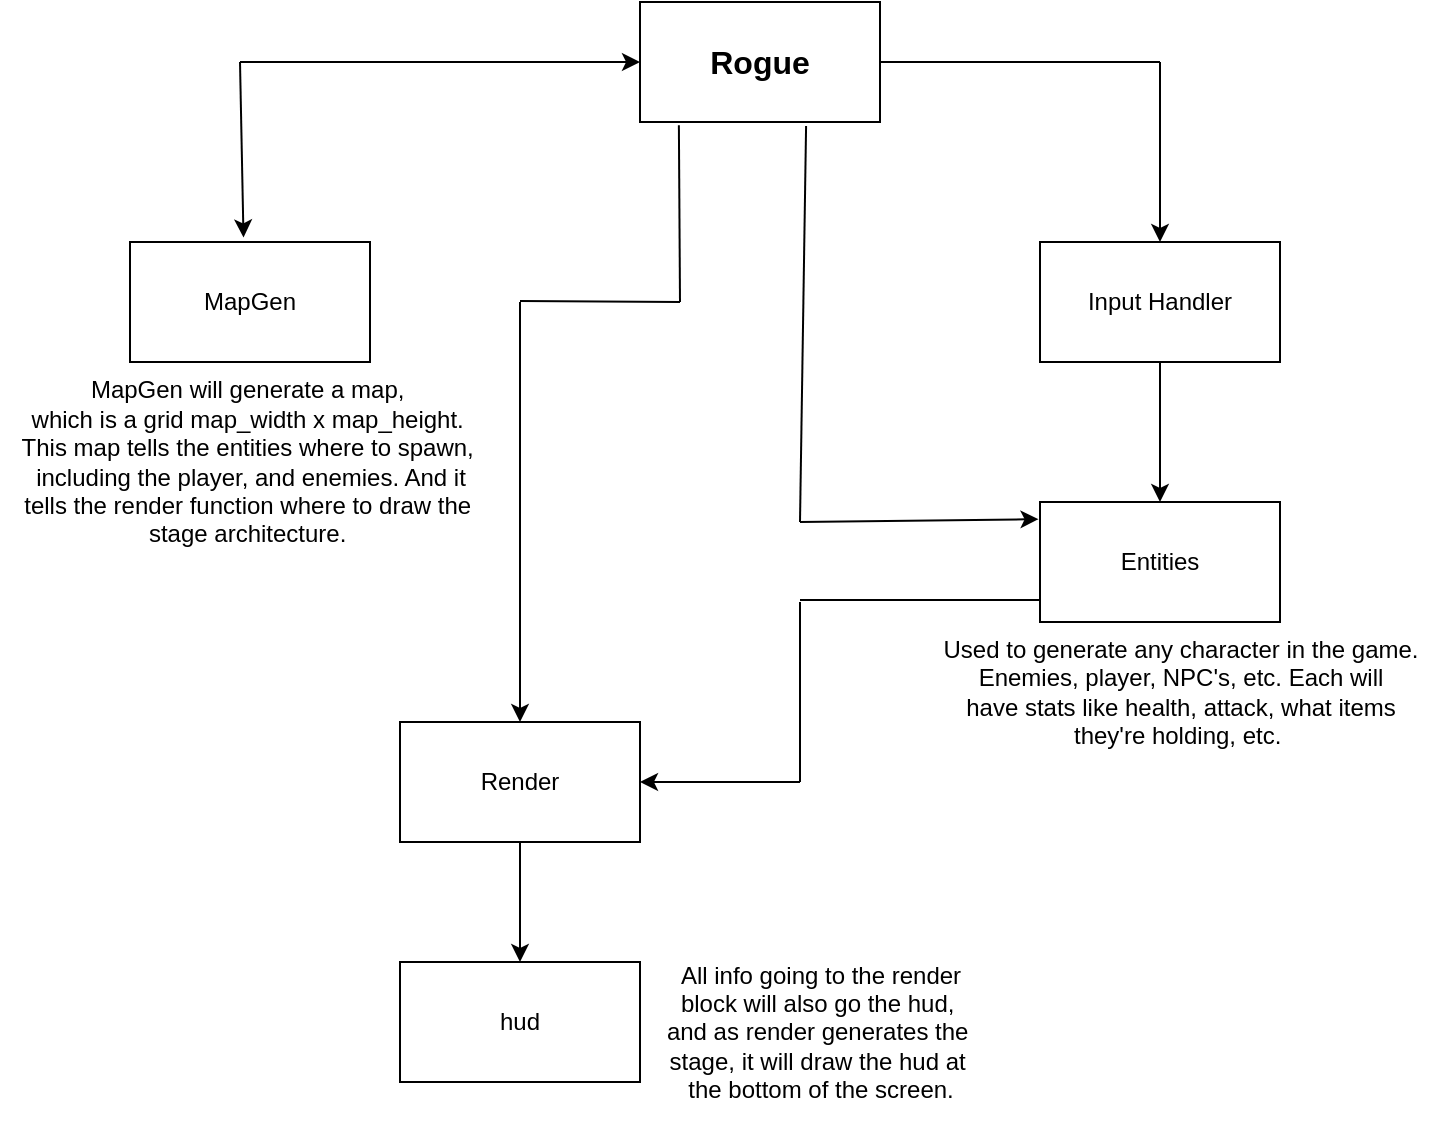 <mxfile version="26.0.10">
  <diagram name="Page-1" id="Aty8tI2gJO10xNdnHLtW">
    <mxGraphModel dx="1195" dy="650" grid="1" gridSize="10" guides="1" tooltips="1" connect="1" arrows="1" fold="1" page="1" pageScale="1" pageWidth="850" pageHeight="1100" math="0" shadow="0">
      <root>
        <mxCell id="0" />
        <mxCell id="1" parent="0" />
        <mxCell id="HV6ALQtNWW2d_7GMY2gs-1" value="Rogue" style="rounded=0;whiteSpace=wrap;html=1;fontStyle=1;fontSize=16;" vertex="1" parent="1">
          <mxGeometry x="360" y="80" width="120" height="60" as="geometry" />
        </mxCell>
        <mxCell id="HV6ALQtNWW2d_7GMY2gs-2" value="MapGen" style="rounded=0;whiteSpace=wrap;html=1;fontStyle=0" vertex="1" parent="1">
          <mxGeometry x="105" y="200" width="120" height="60" as="geometry" />
        </mxCell>
        <mxCell id="HV6ALQtNWW2d_7GMY2gs-3" value="Input Handler" style="rounded=0;whiteSpace=wrap;html=1;fontStyle=0" vertex="1" parent="1">
          <mxGeometry x="560" y="200" width="120" height="60" as="geometry" />
        </mxCell>
        <mxCell id="HV6ALQtNWW2d_7GMY2gs-4" value="Entities" style="rounded=0;whiteSpace=wrap;html=1;fontStyle=0" vertex="1" parent="1">
          <mxGeometry x="560" y="330" width="120" height="60" as="geometry" />
        </mxCell>
        <mxCell id="HV6ALQtNWW2d_7GMY2gs-6" value="" style="endArrow=classic;html=1;rounded=0;entryX=0.5;entryY=0;entryDx=0;entryDy=0;exitX=0.5;exitY=1;exitDx=0;exitDy=0;" edge="1" parent="1" source="HV6ALQtNWW2d_7GMY2gs-3" target="HV6ALQtNWW2d_7GMY2gs-4">
          <mxGeometry width="50" height="50" relative="1" as="geometry">
            <mxPoint x="400" y="560" as="sourcePoint" />
            <mxPoint x="450" y="510" as="targetPoint" />
          </mxGeometry>
        </mxCell>
        <mxCell id="HV6ALQtNWW2d_7GMY2gs-7" value="MapGen will generate a map,&amp;nbsp;&lt;div&gt;which is a grid map_width x map_height.&amp;nbsp;&lt;/div&gt;&lt;div&gt;This map tells the entities where to spawn,&amp;nbsp;&lt;/div&gt;&lt;div&gt;including the player, and enemies. And it&lt;/div&gt;&lt;div&gt;tells the render function where to draw the&amp;nbsp;&lt;/div&gt;&lt;div&gt;stage architecture.&amp;nbsp;&lt;/div&gt;" style="text;html=1;align=center;verticalAlign=middle;resizable=0;points=[];autosize=1;strokeColor=none;fillColor=none;" vertex="1" parent="1">
          <mxGeometry x="40" y="260" width="250" height="100" as="geometry" />
        </mxCell>
        <mxCell id="HV6ALQtNWW2d_7GMY2gs-8" value="Render" style="rounded=0;whiteSpace=wrap;html=1;fontStyle=0" vertex="1" parent="1">
          <mxGeometry x="240" y="440" width="120" height="60" as="geometry" />
        </mxCell>
        <mxCell id="HV6ALQtNWW2d_7GMY2gs-9" value="" style="endArrow=classic;html=1;rounded=0;entryX=1;entryY=0.5;entryDx=0;entryDy=0;" edge="1" parent="1" target="HV6ALQtNWW2d_7GMY2gs-8">
          <mxGeometry width="50" height="50" relative="1" as="geometry">
            <mxPoint x="440" y="470" as="sourcePoint" />
            <mxPoint x="500" y="340" as="targetPoint" />
          </mxGeometry>
        </mxCell>
        <mxCell id="HV6ALQtNWW2d_7GMY2gs-10" value="" style="endArrow=none;html=1;rounded=0;" edge="1" parent="1">
          <mxGeometry width="50" height="50" relative="1" as="geometry">
            <mxPoint x="440" y="379" as="sourcePoint" />
            <mxPoint x="560" y="379" as="targetPoint" />
          </mxGeometry>
        </mxCell>
        <mxCell id="HV6ALQtNWW2d_7GMY2gs-11" value="" style="endArrow=none;html=1;rounded=0;" edge="1" parent="1">
          <mxGeometry width="50" height="50" relative="1" as="geometry">
            <mxPoint x="440" y="470" as="sourcePoint" />
            <mxPoint x="440" y="380" as="targetPoint" />
          </mxGeometry>
        </mxCell>
        <mxCell id="HV6ALQtNWW2d_7GMY2gs-12" value="" style="endArrow=none;html=1;rounded=0;" edge="1" parent="1">
          <mxGeometry width="50" height="50" relative="1" as="geometry">
            <mxPoint x="300" y="229.5" as="sourcePoint" />
            <mxPoint x="380" y="230" as="targetPoint" />
          </mxGeometry>
        </mxCell>
        <mxCell id="HV6ALQtNWW2d_7GMY2gs-13" value="" style="endArrow=classic;html=1;rounded=0;entryX=0.5;entryY=0;entryDx=0;entryDy=0;" edge="1" parent="1" target="HV6ALQtNWW2d_7GMY2gs-8">
          <mxGeometry width="50" height="50" relative="1" as="geometry">
            <mxPoint x="300" y="230" as="sourcePoint" />
            <mxPoint x="450" y="380" as="targetPoint" />
          </mxGeometry>
        </mxCell>
        <mxCell id="HV6ALQtNWW2d_7GMY2gs-14" value="Used to generate any character in the game.&lt;div&gt;Enemies, player, NPC&#39;s, etc. Each will&lt;/div&gt;&lt;div&gt;have stats like health, attack, what items&lt;/div&gt;&lt;div&gt;they&#39;re holding, etc.&amp;nbsp;&lt;/div&gt;" style="text;html=1;align=center;verticalAlign=middle;resizable=0;points=[];autosize=1;strokeColor=none;fillColor=none;" vertex="1" parent="1">
          <mxGeometry x="500" y="390" width="260" height="70" as="geometry" />
        </mxCell>
        <mxCell id="HV6ALQtNWW2d_7GMY2gs-16" value="hud" style="rounded=0;whiteSpace=wrap;html=1;fontStyle=0" vertex="1" parent="1">
          <mxGeometry x="240" y="560" width="120" height="60" as="geometry" />
        </mxCell>
        <mxCell id="HV6ALQtNWW2d_7GMY2gs-17" value="" style="endArrow=classic;html=1;rounded=0;exitX=0.5;exitY=1;exitDx=0;exitDy=0;" edge="1" parent="1" source="HV6ALQtNWW2d_7GMY2gs-8" target="HV6ALQtNWW2d_7GMY2gs-16">
          <mxGeometry width="50" height="50" relative="1" as="geometry">
            <mxPoint x="400" y="430" as="sourcePoint" />
            <mxPoint x="450" y="380" as="targetPoint" />
          </mxGeometry>
        </mxCell>
        <mxCell id="HV6ALQtNWW2d_7GMY2gs-18" value="All info going to the render&lt;div&gt;block will also go the hud,&amp;nbsp;&lt;/div&gt;&lt;div&gt;and as render generates the&amp;nbsp;&lt;/div&gt;&lt;div&gt;stage, it will draw the hud at&amp;nbsp;&lt;/div&gt;&lt;div&gt;the bottom of the screen.&lt;/div&gt;" style="text;html=1;align=center;verticalAlign=middle;resizable=0;points=[];autosize=1;strokeColor=none;fillColor=none;" vertex="1" parent="1">
          <mxGeometry x="360" y="550" width="180" height="90" as="geometry" />
        </mxCell>
        <mxCell id="HV6ALQtNWW2d_7GMY2gs-20" value="" style="endArrow=classic;html=1;rounded=0;entryX=-0.006;entryY=0.143;entryDx=0;entryDy=0;entryPerimeter=0;" edge="1" parent="1" target="HV6ALQtNWW2d_7GMY2gs-4">
          <mxGeometry width="50" height="50" relative="1" as="geometry">
            <mxPoint x="440" y="340" as="sourcePoint" />
            <mxPoint x="410" y="360" as="targetPoint" />
          </mxGeometry>
        </mxCell>
        <mxCell id="HV6ALQtNWW2d_7GMY2gs-21" value="" style="endArrow=none;html=1;rounded=0;exitX=0.692;exitY=1.033;exitDx=0;exitDy=0;exitPerimeter=0;" edge="1" parent="1" source="HV6ALQtNWW2d_7GMY2gs-1">
          <mxGeometry width="50" height="50" relative="1" as="geometry">
            <mxPoint x="440" y="210" as="sourcePoint" />
            <mxPoint x="440" y="340" as="targetPoint" />
          </mxGeometry>
        </mxCell>
        <mxCell id="HV6ALQtNWW2d_7GMY2gs-25" value="" style="endArrow=none;html=1;rounded=0;entryX=0.162;entryY=1.027;entryDx=0;entryDy=0;entryPerimeter=0;" edge="1" parent="1" target="HV6ALQtNWW2d_7GMY2gs-1">
          <mxGeometry width="50" height="50" relative="1" as="geometry">
            <mxPoint x="380" y="230" as="sourcePoint" />
            <mxPoint x="390" y="240" as="targetPoint" />
          </mxGeometry>
        </mxCell>
        <mxCell id="HV6ALQtNWW2d_7GMY2gs-26" value="" style="endArrow=classic;html=1;rounded=0;entryX=0;entryY=0.5;entryDx=0;entryDy=0;" edge="1" parent="1" target="HV6ALQtNWW2d_7GMY2gs-1">
          <mxGeometry width="50" height="50" relative="1" as="geometry">
            <mxPoint x="160" y="110" as="sourcePoint" />
            <mxPoint x="440" y="240" as="targetPoint" />
          </mxGeometry>
        </mxCell>
        <mxCell id="HV6ALQtNWW2d_7GMY2gs-27" value="" style="endArrow=classic;html=1;rounded=0;entryX=0.473;entryY=-0.038;entryDx=0;entryDy=0;entryPerimeter=0;" edge="1" parent="1" target="HV6ALQtNWW2d_7GMY2gs-2">
          <mxGeometry width="50" height="50" relative="1" as="geometry">
            <mxPoint x="160" y="110" as="sourcePoint" />
            <mxPoint x="310" y="160" as="targetPoint" />
          </mxGeometry>
        </mxCell>
        <mxCell id="HV6ALQtNWW2d_7GMY2gs-28" value="" style="endArrow=classic;html=1;rounded=0;entryX=0.5;entryY=0;entryDx=0;entryDy=0;" edge="1" parent="1" target="HV6ALQtNWW2d_7GMY2gs-3">
          <mxGeometry width="50" height="50" relative="1" as="geometry">
            <mxPoint x="620" y="110" as="sourcePoint" />
            <mxPoint x="440" y="260" as="targetPoint" />
          </mxGeometry>
        </mxCell>
        <mxCell id="HV6ALQtNWW2d_7GMY2gs-29" value="" style="endArrow=none;html=1;rounded=0;exitX=1;exitY=0.5;exitDx=0;exitDy=0;" edge="1" parent="1" source="HV6ALQtNWW2d_7GMY2gs-1">
          <mxGeometry width="50" height="50" relative="1" as="geometry">
            <mxPoint x="390" y="310" as="sourcePoint" />
            <mxPoint x="620" y="110" as="targetPoint" />
          </mxGeometry>
        </mxCell>
      </root>
    </mxGraphModel>
  </diagram>
</mxfile>
